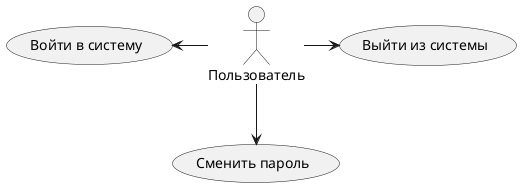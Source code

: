 @startuml

actor "Пользователь" as user

usecase "Войти в систему" as login
usecase "Сменить пароль" as change_passw
usecase "Выйти из системы" as logout

user -left-> login
user -down-> change_passw
user -right-> logout

@enduml

